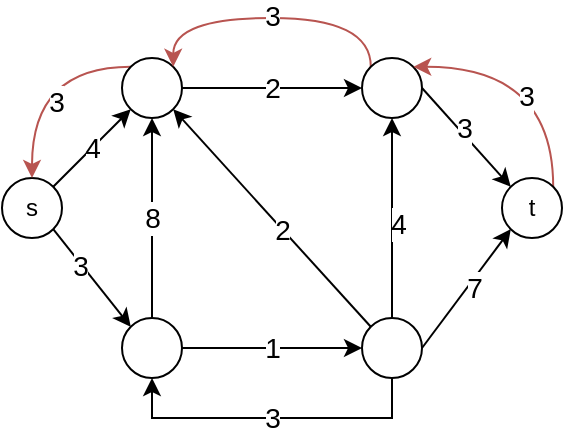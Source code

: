 <mxfile version="10.7.5" type="device"><diagram id="X0X5gdleeN8tvMd0M9rn" name="Page-1"><mxGraphModel dx="738" dy="512" grid="1" gridSize="10" guides="1" tooltips="1" connect="1" arrows="1" fold="1" page="1" pageScale="1" pageWidth="850" pageHeight="1100" math="0" shadow="0"><root><mxCell id="0"/><mxCell id="1" parent="0"/><mxCell id="L5dzTR_wYcPRgOKgqlSu-7" value="&lt;font style=&quot;font-size: 14px&quot;&gt;4&lt;/font&gt;" style="rounded=0;orthogonalLoop=1;jettySize=auto;html=1;exitX=1;exitY=0;exitDx=0;exitDy=0;entryX=0;entryY=1;entryDx=0;entryDy=0;" parent="1" source="L5dzTR_wYcPRgOKgqlSu-1" target="L5dzTR_wYcPRgOKgqlSu-2" edge="1"><mxGeometry relative="1" as="geometry"/></mxCell><mxCell id="L5dzTR_wYcPRgOKgqlSu-10" style="edgeStyle=none;rounded=0;orthogonalLoop=1;jettySize=auto;html=1;exitX=1;exitY=1;exitDx=0;exitDy=0;entryX=0;entryY=0;entryDx=0;entryDy=0;" parent="1" source="L5dzTR_wYcPRgOKgqlSu-1" target="L5dzTR_wYcPRgOKgqlSu-3" edge="1"><mxGeometry relative="1" as="geometry"/></mxCell><mxCell id="L5dzTR_wYcPRgOKgqlSu-18" value="&lt;font style=&quot;font-size: 14px&quot;&gt;3&lt;/font&gt;" style="text;html=1;resizable=0;points=[];align=center;verticalAlign=middle;labelBackgroundColor=#ffffff;" parent="L5dzTR_wYcPRgOKgqlSu-10" vertex="1" connectable="0"><mxGeometry x="-0.275" y="-1" relative="1" as="geometry"><mxPoint as="offset"/></mxGeometry></mxCell><mxCell id="L5dzTR_wYcPRgOKgqlSu-1" value="s" style="ellipse;whiteSpace=wrap;html=1;aspect=fixed;" parent="1" vertex="1"><mxGeometry x="40" y="110" width="30" height="30" as="geometry"/></mxCell><mxCell id="L5dzTR_wYcPRgOKgqlSu-8" value="&lt;font style=&quot;font-size: 14px&quot;&gt;2&lt;/font&gt;" style="edgeStyle=none;rounded=0;orthogonalLoop=1;jettySize=auto;html=1;exitX=1;exitY=0.5;exitDx=0;exitDy=0;entryX=0;entryY=0.5;entryDx=0;entryDy=0;" parent="1" source="L5dzTR_wYcPRgOKgqlSu-2" target="L5dzTR_wYcPRgOKgqlSu-4" edge="1"><mxGeometry relative="1" as="geometry"/></mxCell><mxCell id="NLBzAcqynOkpIMv2Bd-v-1" style="edgeStyle=orthogonalEdgeStyle;rounded=0;orthogonalLoop=1;jettySize=auto;html=1;exitX=0;exitY=0;exitDx=0;exitDy=0;entryX=0.5;entryY=0;entryDx=0;entryDy=0;curved=1;fillColor=#f8cecc;strokeColor=#b85450;" edge="1" parent="1" source="L5dzTR_wYcPRgOKgqlSu-2" target="L5dzTR_wYcPRgOKgqlSu-1"><mxGeometry relative="1" as="geometry"/></mxCell><mxCell id="NLBzAcqynOkpIMv2Bd-v-6" value="&lt;font style=&quot;font-size: 14px&quot;&gt;3&lt;/font&gt;" style="text;html=1;resizable=0;points=[];align=center;verticalAlign=middle;labelBackgroundColor=#ffffff;" vertex="1" connectable="0" parent="NLBzAcqynOkpIMv2Bd-v-1"><mxGeometry x="-0.276" y="17" relative="1" as="geometry"><mxPoint as="offset"/></mxGeometry></mxCell><mxCell id="L5dzTR_wYcPRgOKgqlSu-2" value="" style="ellipse;whiteSpace=wrap;html=1;aspect=fixed;" parent="1" vertex="1"><mxGeometry x="100" y="50" width="30" height="30" as="geometry"/></mxCell><mxCell id="L5dzTR_wYcPRgOKgqlSu-11" style="edgeStyle=orthogonalEdgeStyle;rounded=0;orthogonalLoop=1;jettySize=auto;html=1;exitX=1;exitY=0.5;exitDx=0;exitDy=0;entryX=0;entryY=0.5;entryDx=0;entryDy=0;curved=1;" parent="1" source="L5dzTR_wYcPRgOKgqlSu-3" target="L5dzTR_wYcPRgOKgqlSu-5" edge="1"><mxGeometry relative="1" as="geometry"><Array as="points"><mxPoint x="190" y="195"/><mxPoint x="190" y="195"/></Array></mxGeometry></mxCell><mxCell id="L5dzTR_wYcPRgOKgqlSu-21" value="&lt;font style=&quot;font-size: 14px&quot;&gt;1&lt;/font&gt;" style="text;html=1;resizable=0;points=[];align=center;verticalAlign=middle;labelBackgroundColor=#ffffff;" parent="L5dzTR_wYcPRgOKgqlSu-11" vertex="1" connectable="0"><mxGeometry relative="1" as="geometry"><mxPoint as="offset"/></mxGeometry></mxCell><mxCell id="L5dzTR_wYcPRgOKgqlSu-14" value="&lt;font style=&quot;font-size: 14px&quot;&gt;8&lt;/font&gt;" style="edgeStyle=none;rounded=0;orthogonalLoop=1;jettySize=auto;html=1;exitX=0.5;exitY=0;exitDx=0;exitDy=0;" parent="1" source="L5dzTR_wYcPRgOKgqlSu-3" edge="1"><mxGeometry relative="1" as="geometry"><mxPoint x="115" y="80" as="targetPoint"/></mxGeometry></mxCell><mxCell id="L5dzTR_wYcPRgOKgqlSu-3" value="" style="ellipse;whiteSpace=wrap;html=1;aspect=fixed;" parent="1" vertex="1"><mxGeometry x="100" y="180" width="30" height="30" as="geometry"/></mxCell><mxCell id="L5dzTR_wYcPRgOKgqlSu-9" style="edgeStyle=none;rounded=0;orthogonalLoop=1;jettySize=auto;html=1;exitX=1;exitY=0.5;exitDx=0;exitDy=0;entryX=0;entryY=0;entryDx=0;entryDy=0;" parent="1" source="L5dzTR_wYcPRgOKgqlSu-4" target="L5dzTR_wYcPRgOKgqlSu-6" edge="1"><mxGeometry relative="1" as="geometry"/></mxCell><mxCell id="L5dzTR_wYcPRgOKgqlSu-17" value="&lt;font style=&quot;font-size: 14px&quot;&gt;3&lt;/font&gt;" style="text;html=1;resizable=0;points=[];align=center;verticalAlign=middle;labelBackgroundColor=#ffffff;" parent="L5dzTR_wYcPRgOKgqlSu-9" vertex="1" connectable="0"><mxGeometry x="-0.122" y="2" relative="1" as="geometry"><mxPoint as="offset"/></mxGeometry></mxCell><mxCell id="NLBzAcqynOkpIMv2Bd-v-2" style="edgeStyle=orthogonalEdgeStyle;curved=1;rounded=0;orthogonalLoop=1;jettySize=auto;html=1;exitX=0;exitY=0;exitDx=0;exitDy=0;entryX=1;entryY=0;entryDx=0;entryDy=0;fillColor=#f8cecc;strokeColor=#b85450;" edge="1" parent="1" source="L5dzTR_wYcPRgOKgqlSu-4" target="L5dzTR_wYcPRgOKgqlSu-2"><mxGeometry relative="1" as="geometry"><Array as="points"><mxPoint x="224" y="30"/><mxPoint x="126" y="30"/></Array></mxGeometry></mxCell><mxCell id="NLBzAcqynOkpIMv2Bd-v-7" value="&lt;font style=&quot;font-size: 14px&quot;&gt;3&lt;/font&gt;" style="text;html=1;resizable=0;points=[];align=center;verticalAlign=middle;labelBackgroundColor=#ffffff;" vertex="1" connectable="0" parent="NLBzAcqynOkpIMv2Bd-v-2"><mxGeometry y="-1" relative="1" as="geometry"><mxPoint as="offset"/></mxGeometry></mxCell><mxCell id="L5dzTR_wYcPRgOKgqlSu-4" value="" style="ellipse;whiteSpace=wrap;html=1;aspect=fixed;" parent="1" vertex="1"><mxGeometry x="220" y="50" width="30" height="30" as="geometry"/></mxCell><mxCell id="L5dzTR_wYcPRgOKgqlSu-12" style="edgeStyle=none;rounded=0;orthogonalLoop=1;jettySize=auto;html=1;exitX=1;exitY=0.5;exitDx=0;exitDy=0;entryX=0;entryY=1;entryDx=0;entryDy=0;" parent="1" source="L5dzTR_wYcPRgOKgqlSu-5" target="L5dzTR_wYcPRgOKgqlSu-6" edge="1"><mxGeometry relative="1" as="geometry"/></mxCell><mxCell id="L5dzTR_wYcPRgOKgqlSu-20" value="&lt;font style=&quot;font-size: 14px&quot;&gt;7&lt;/font&gt;" style="text;html=1;resizable=0;points=[];align=center;verticalAlign=middle;labelBackgroundColor=#ffffff;" parent="L5dzTR_wYcPRgOKgqlSu-12" vertex="1" connectable="0"><mxGeometry x="0.06" y="-2" relative="1" as="geometry"><mxPoint as="offset"/></mxGeometry></mxCell><mxCell id="L5dzTR_wYcPRgOKgqlSu-16" style="edgeStyle=none;rounded=0;orthogonalLoop=1;jettySize=auto;html=1;exitX=0.5;exitY=0;exitDx=0;exitDy=0;entryX=0.5;entryY=1;entryDx=0;entryDy=0;" parent="1" source="L5dzTR_wYcPRgOKgqlSu-5" target="L5dzTR_wYcPRgOKgqlSu-4" edge="1"><mxGeometry relative="1" as="geometry"/></mxCell><mxCell id="L5dzTR_wYcPRgOKgqlSu-19" value="&lt;font style=&quot;font-size: 14px&quot;&gt;4&lt;/font&gt;" style="text;html=1;resizable=0;points=[];align=center;verticalAlign=middle;labelBackgroundColor=#ffffff;" parent="L5dzTR_wYcPRgOKgqlSu-16" vertex="1" connectable="0"><mxGeometry x="-0.06" y="-3" relative="1" as="geometry"><mxPoint as="offset"/></mxGeometry></mxCell><mxCell id="L5dzTR_wYcPRgOKgqlSu-22" value="&lt;font style=&quot;font-size: 14px&quot;&gt;3&lt;/font&gt;" style="edgeStyle=orthogonalEdgeStyle;rounded=0;orthogonalLoop=1;jettySize=auto;html=1;exitX=0.5;exitY=1;exitDx=0;exitDy=0;entryX=0.5;entryY=1;entryDx=0;entryDy=0;" parent="1" source="L5dzTR_wYcPRgOKgqlSu-5" target="L5dzTR_wYcPRgOKgqlSu-3" edge="1"><mxGeometry relative="1" as="geometry"/></mxCell><mxCell id="L5dzTR_wYcPRgOKgqlSu-24" style="rounded=0;orthogonalLoop=1;jettySize=auto;html=1;exitX=0;exitY=0;exitDx=0;exitDy=0;entryX=1;entryY=1;entryDx=0;entryDy=0;" parent="1" source="L5dzTR_wYcPRgOKgqlSu-5" target="L5dzTR_wYcPRgOKgqlSu-2" edge="1"><mxGeometry relative="1" as="geometry"/></mxCell><mxCell id="L5dzTR_wYcPRgOKgqlSu-26" value="&lt;font style=&quot;font-size: 14px&quot;&gt;2&lt;/font&gt;" style="text;html=1;resizable=0;points=[];align=center;verticalAlign=middle;labelBackgroundColor=#ffffff;" parent="L5dzTR_wYcPRgOKgqlSu-24" vertex="1" connectable="0"><mxGeometry x="-0.088" relative="1" as="geometry"><mxPoint y="1" as="offset"/></mxGeometry></mxCell><mxCell id="L5dzTR_wYcPRgOKgqlSu-5" value="" style="ellipse;whiteSpace=wrap;html=1;aspect=fixed;" parent="1" vertex="1"><mxGeometry x="220" y="180" width="30" height="30" as="geometry"/></mxCell><mxCell id="NLBzAcqynOkpIMv2Bd-v-4" style="edgeStyle=orthogonalEdgeStyle;curved=1;rounded=0;orthogonalLoop=1;jettySize=auto;html=1;exitX=1;exitY=0;exitDx=0;exitDy=0;entryX=1;entryY=0;entryDx=0;entryDy=0;fillColor=#f8cecc;strokeColor=#b85450;" edge="1" parent="1" source="L5dzTR_wYcPRgOKgqlSu-6" target="L5dzTR_wYcPRgOKgqlSu-4"><mxGeometry relative="1" as="geometry"><Array as="points"><mxPoint x="316" y="54"/></Array></mxGeometry></mxCell><mxCell id="NLBzAcqynOkpIMv2Bd-v-8" value="&lt;font style=&quot;font-size: 14px&quot;&gt;3&lt;/font&gt;" style="text;html=1;resizable=0;points=[];align=center;verticalAlign=middle;labelBackgroundColor=#ffffff;" vertex="1" connectable="0" parent="NLBzAcqynOkpIMv2Bd-v-4"><mxGeometry x="-0.292" y="14" relative="1" as="geometry"><mxPoint as="offset"/></mxGeometry></mxCell><mxCell id="L5dzTR_wYcPRgOKgqlSu-6" value="t" style="ellipse;whiteSpace=wrap;html=1;aspect=fixed;" parent="1" vertex="1"><mxGeometry x="290" y="110" width="30" height="30" as="geometry"/></mxCell></root></mxGraphModel></diagram></mxfile>